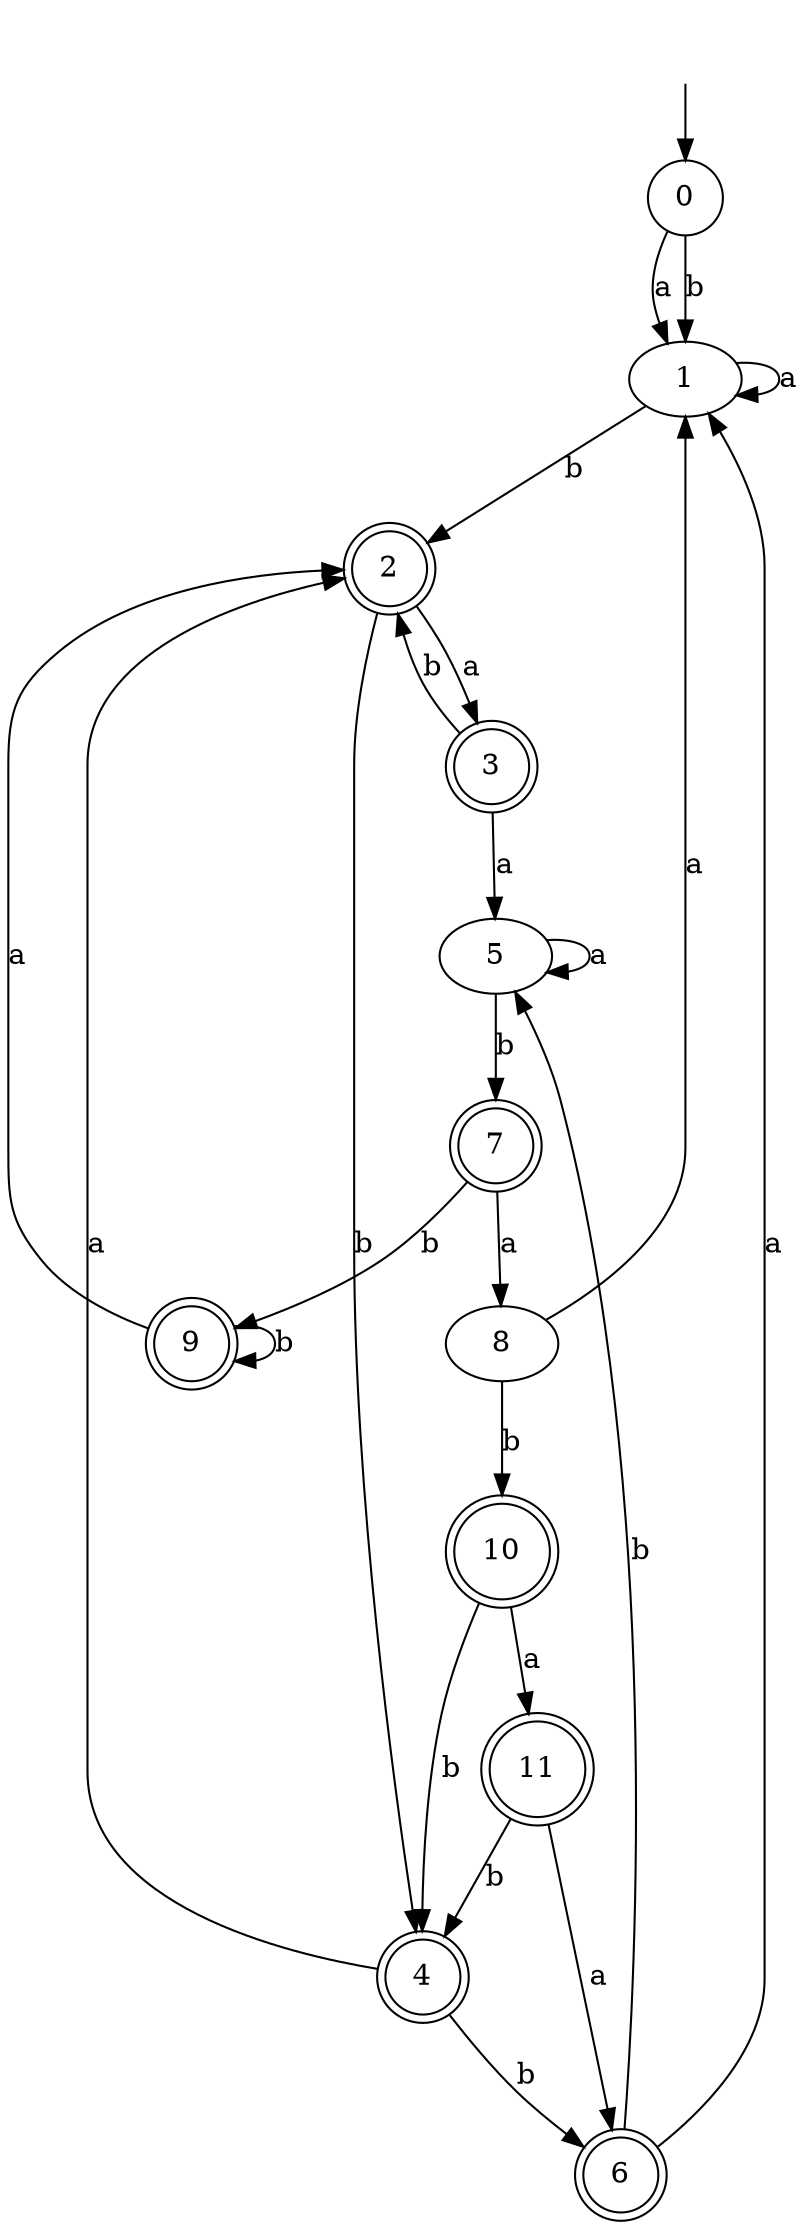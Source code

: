 digraph RandomDFA {
  __start0 [label="", shape=none];
  __start0 -> 0 [label=""];
  0 [shape=circle]
  0 -> 1 [label="a"]
  0 -> 1 [label="b"]
  1
  1 -> 1 [label="a"]
  1 -> 2 [label="b"]
  2 [shape=doublecircle]
  2 -> 3 [label="a"]
  2 -> 4 [label="b"]
  3 [shape=doublecircle]
  3 -> 5 [label="a"]
  3 -> 2 [label="b"]
  4 [shape=doublecircle]
  4 -> 2 [label="a"]
  4 -> 6 [label="b"]
  5
  5 -> 5 [label="a"]
  5 -> 7 [label="b"]
  6 [shape=doublecircle]
  6 -> 1 [label="a"]
  6 -> 5 [label="b"]
  7 [shape=doublecircle]
  7 -> 8 [label="a"]
  7 -> 9 [label="b"]
  8
  8 -> 1 [label="a"]
  8 -> 10 [label="b"]
  9 [shape=doublecircle]
  9 -> 2 [label="a"]
  9 -> 9 [label="b"]
  10 [shape=doublecircle]
  10 -> 11 [label="a"]
  10 -> 4 [label="b"]
  11 [shape=doublecircle]
  11 -> 6 [label="a"]
  11 -> 4 [label="b"]
}
